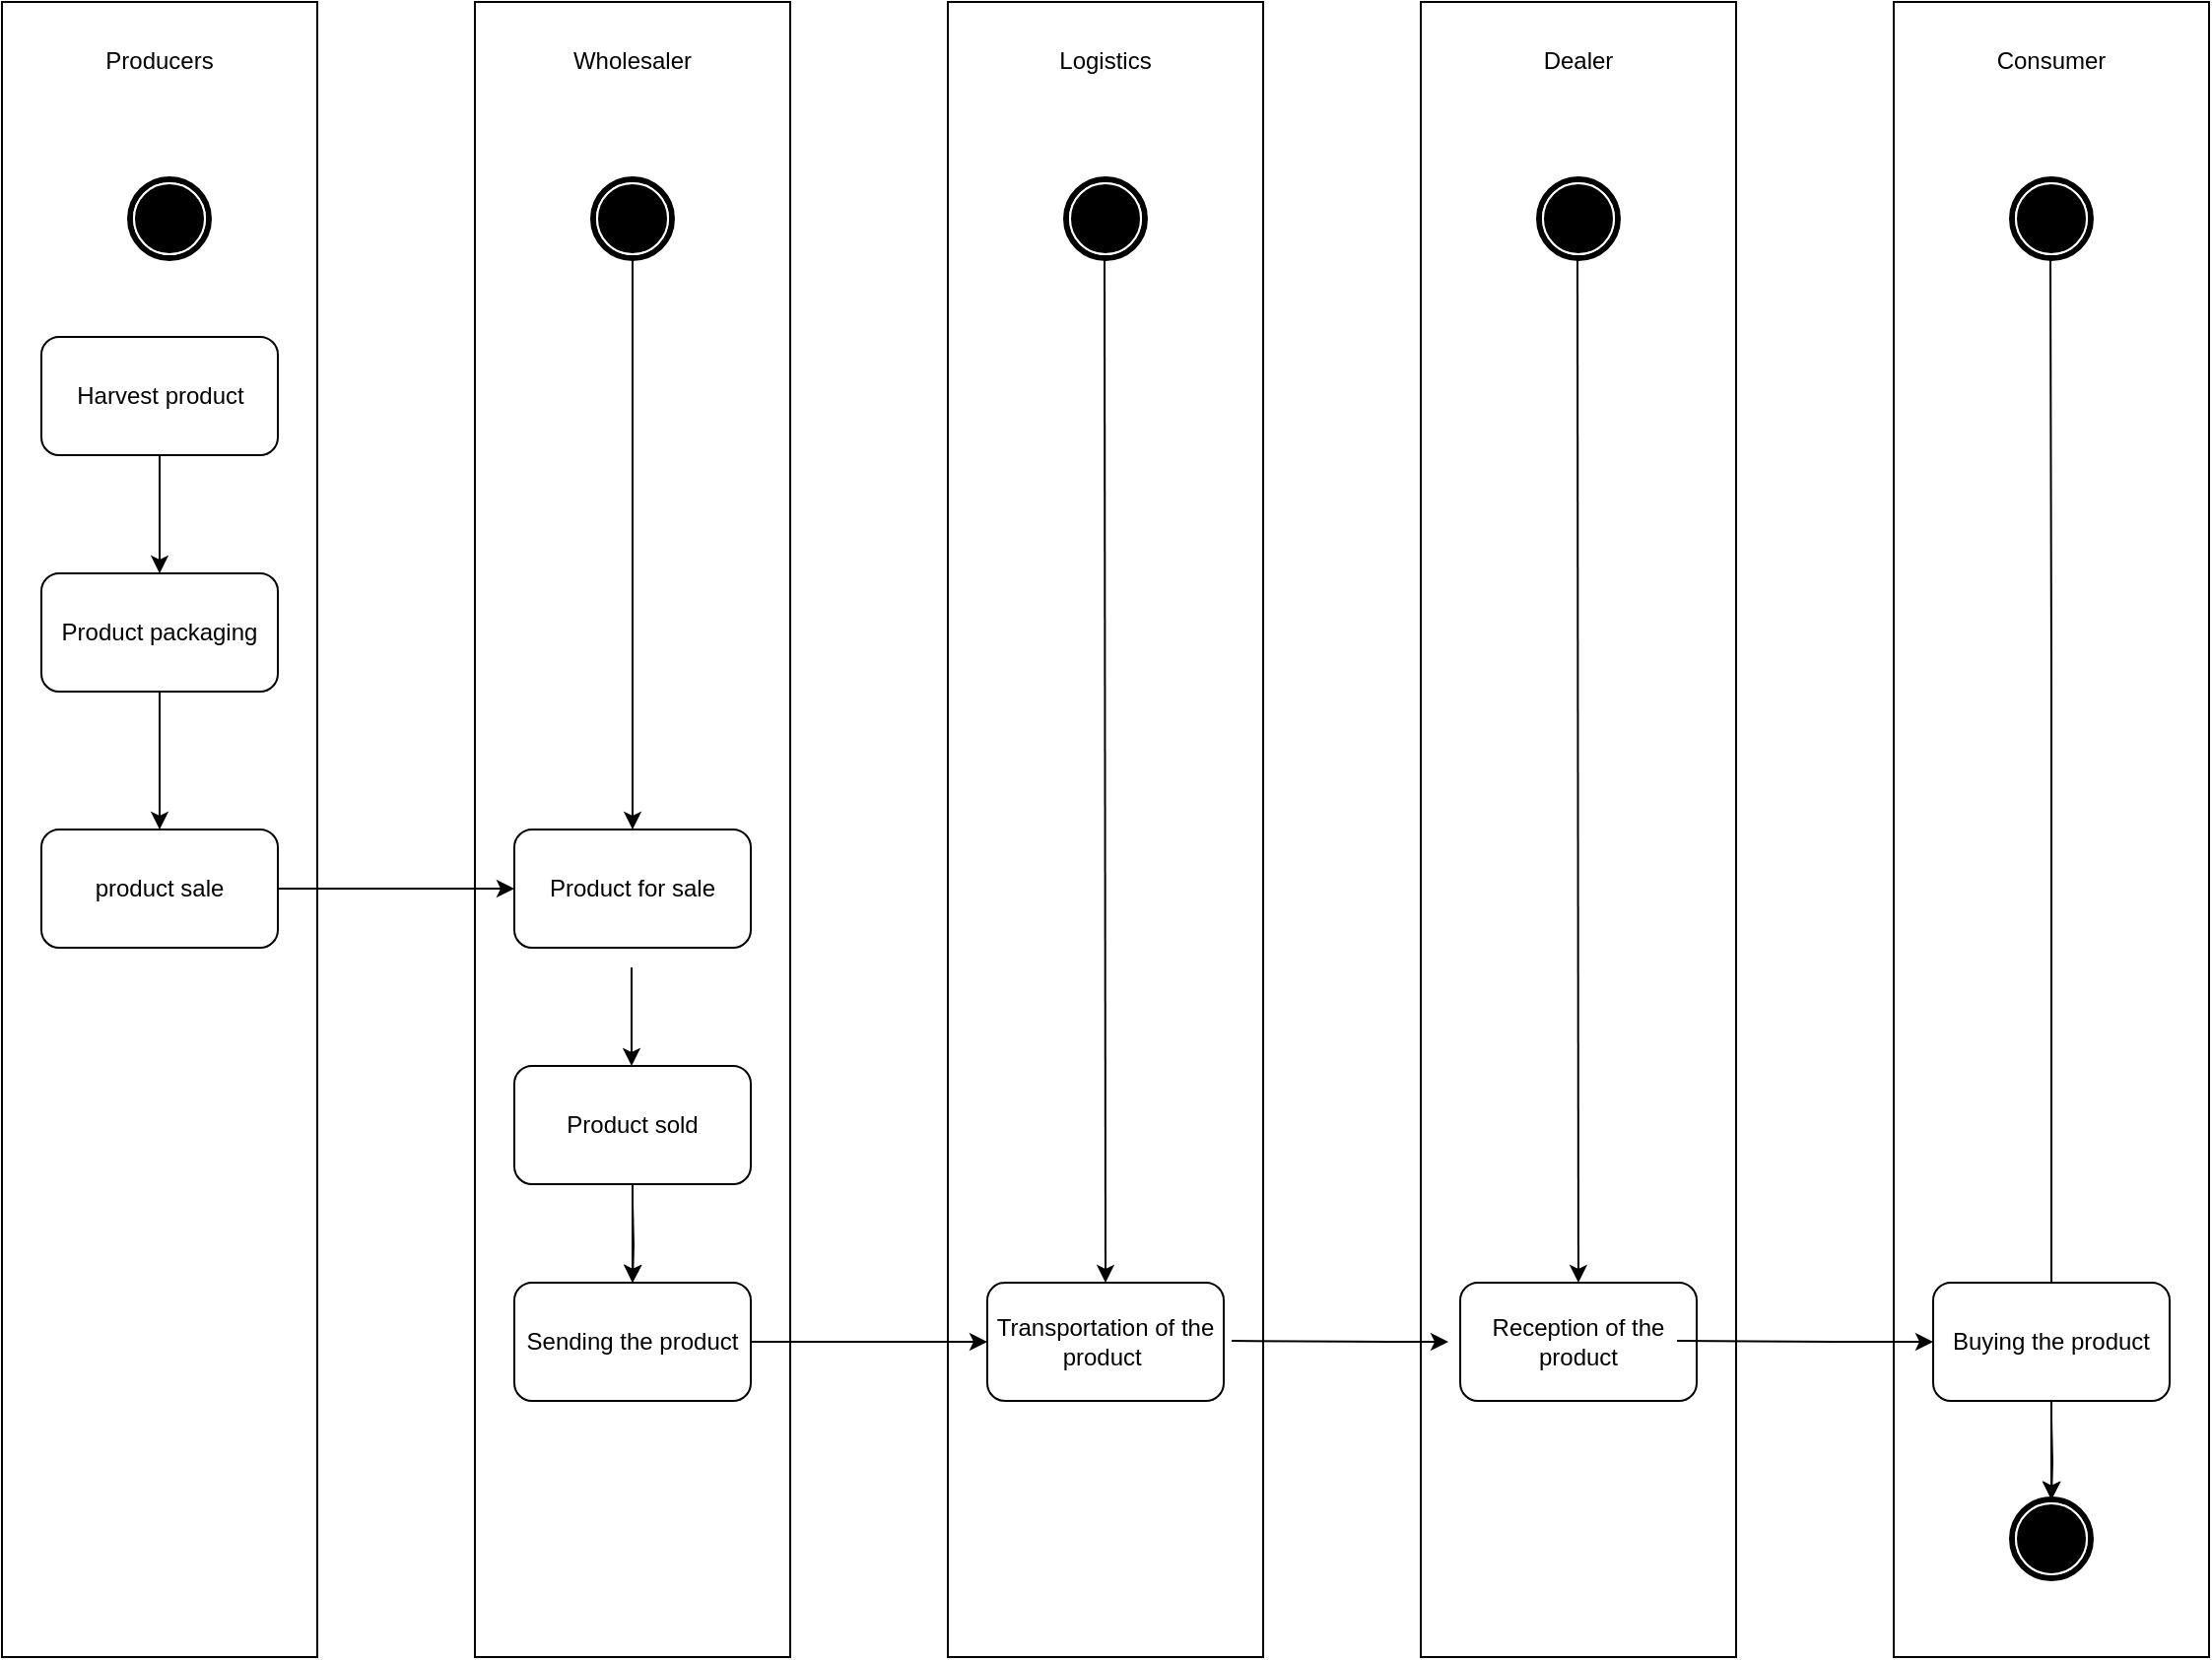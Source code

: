 <mxfile version="13.0.3" type="github">
  <diagram id="-0Z-iGZKRTbD8zX1hJ86" name="Page-1">
    <mxGraphModel dx="2346" dy="744" grid="1" gridSize="10" guides="1" tooltips="1" connect="1" arrows="1" fold="1" page="1" pageScale="1" pageWidth="827" pageHeight="1169" math="0" shadow="0">
      <root>
        <mxCell id="0" />
        <mxCell id="1" parent="0" />
        <mxCell id="g2eO_3g-GpQszgem91Em-1" value="" style="rounded=0;whiteSpace=wrap;html=1;" parent="1" vertex="1">
          <mxGeometry x="-400" y="120" width="160" height="840" as="geometry" />
        </mxCell>
        <mxCell id="g2eO_3g-GpQszgem91Em-3" value="" style="rounded=0;whiteSpace=wrap;html=1;" parent="1" vertex="1">
          <mxGeometry x="-160" y="120" width="160" height="840" as="geometry" />
        </mxCell>
        <mxCell id="g2eO_3g-GpQszgem91Em-4" value="" style="rounded=0;whiteSpace=wrap;html=1;" parent="1" vertex="1">
          <mxGeometry x="80" y="120" width="160" height="840" as="geometry" />
        </mxCell>
        <mxCell id="g2eO_3g-GpQszgem91Em-7" value="" style="shape=mxgraph.bpmn.shape;html=1;verticalLabelPosition=bottom;labelBackgroundColor=#ffffff;verticalAlign=top;align=center;perimeter=ellipsePerimeter;outlineConnect=0;outline=end;symbol=terminate;" parent="1" vertex="1">
          <mxGeometry x="-335" y="210" width="40" height="40" as="geometry" />
        </mxCell>
        <mxCell id="g2eO_3g-GpQszgem91Em-8" value="" style="rounded=1;whiteSpace=wrap;html=1;" parent="1" vertex="1">
          <mxGeometry x="-380" y="290" width="120" height="60" as="geometry" />
        </mxCell>
        <mxCell id="g2eO_3g-GpQszgem91Em-16" value="" style="shape=mxgraph.bpmn.shape;html=1;verticalLabelPosition=bottom;labelBackgroundColor=#ffffff;verticalAlign=top;align=center;perimeter=ellipsePerimeter;outlineConnect=0;outline=end;symbol=terminate;" parent="1" vertex="1">
          <mxGeometry x="-100" y="210" width="40" height="40" as="geometry" />
        </mxCell>
        <mxCell id="g2eO_3g-GpQszgem91Em-17" value="" style="shape=mxgraph.bpmn.shape;html=1;verticalLabelPosition=bottom;labelBackgroundColor=#ffffff;verticalAlign=top;align=center;perimeter=ellipsePerimeter;outlineConnect=0;outline=end;symbol=terminate;" parent="1" vertex="1">
          <mxGeometry x="140" y="210" width="40" height="40" as="geometry" />
        </mxCell>
        <mxCell id="g2eO_3g-GpQszgem91Em-18" value="" style="rounded=0;whiteSpace=wrap;html=1;" parent="1" vertex="1">
          <mxGeometry x="320" y="120" width="160" height="840" as="geometry" />
        </mxCell>
        <mxCell id="g2eO_3g-GpQszgem91Em-19" value="" style="shape=mxgraph.bpmn.shape;html=1;verticalLabelPosition=bottom;labelBackgroundColor=#ffffff;verticalAlign=top;align=center;perimeter=ellipsePerimeter;outlineConnect=0;outline=end;symbol=terminate;" parent="1" vertex="1">
          <mxGeometry x="380" y="210" width="40" height="40" as="geometry" />
        </mxCell>
        <mxCell id="g2eO_3g-GpQszgem91Em-20" value="Harvest product" style="text;html=1;strokeColor=none;fillColor=none;align=center;verticalAlign=middle;whiteSpace=wrap;rounded=0;" parent="1" vertex="1">
          <mxGeometry x="-372.5" y="310" width="105" height="20" as="geometry" />
        </mxCell>
        <mxCell id="g2eO_3g-GpQszgem91Em-22" value="Product packaging" style="rounded=1;whiteSpace=wrap;html=1;" parent="1" vertex="1">
          <mxGeometry x="-380" y="410" width="120" height="60" as="geometry" />
        </mxCell>
        <mxCell id="g2eO_3g-GpQszgem91Em-23" value="product sale" style="rounded=1;whiteSpace=wrap;html=1;" parent="1" vertex="1">
          <mxGeometry x="-380" y="540" width="120" height="60" as="geometry" />
        </mxCell>
        <mxCell id="g2eO_3g-GpQszgem91Em-28" value="Producers" style="text;html=1;strokeColor=none;fillColor=none;align=center;verticalAlign=middle;whiteSpace=wrap;rounded=0;" parent="1" vertex="1">
          <mxGeometry x="-340" y="140" width="40" height="20" as="geometry" />
        </mxCell>
        <mxCell id="g2eO_3g-GpQszgem91Em-33" value="" style="rounded=0;whiteSpace=wrap;html=1;" parent="1" vertex="1">
          <mxGeometry x="560" y="120" width="160" height="840" as="geometry" />
        </mxCell>
        <mxCell id="g2eO_3g-GpQszgem91Em-34" value="" style="shape=mxgraph.bpmn.shape;html=1;verticalLabelPosition=bottom;labelBackgroundColor=#ffffff;verticalAlign=top;align=center;perimeter=ellipsePerimeter;outlineConnect=0;outline=end;symbol=terminate;" parent="1" vertex="1">
          <mxGeometry x="620" y="210" width="40" height="40" as="geometry" />
        </mxCell>
        <mxCell id="g2eO_3g-GpQszgem91Em-35" value="Dealer" style="text;html=1;strokeColor=none;fillColor=none;align=center;verticalAlign=middle;whiteSpace=wrap;rounded=0;" parent="1" vertex="1">
          <mxGeometry x="380" y="140" width="40" height="20" as="geometry" />
        </mxCell>
        <mxCell id="g2eO_3g-GpQszgem91Em-43" value="Wholesaler" style="text;html=1;strokeColor=none;fillColor=none;align=center;verticalAlign=middle;whiteSpace=wrap;rounded=0;" parent="1" vertex="1">
          <mxGeometry x="-100" y="140" width="40" height="20" as="geometry" />
        </mxCell>
        <mxCell id="g2eO_3g-GpQszgem91Em-46" value="Logistics" style="text;html=1;strokeColor=none;fillColor=none;align=center;verticalAlign=middle;whiteSpace=wrap;rounded=0;" parent="1" vertex="1">
          <mxGeometry x="140" y="140" width="40" height="20" as="geometry" />
        </mxCell>
        <mxCell id="g2eO_3g-GpQszgem91Em-47" value="Consumer" style="text;html=1;strokeColor=none;fillColor=none;align=center;verticalAlign=middle;whiteSpace=wrap;rounded=0;" parent="1" vertex="1">
          <mxGeometry x="620" y="140" width="40" height="20" as="geometry" />
        </mxCell>
        <mxCell id="g2eO_3g-GpQszgem91Em-48" value="" style="endArrow=classic;html=1;entryX=0.5;entryY=0;entryDx=0;entryDy=0;exitX=0.5;exitY=1;exitDx=0;exitDy=0;" parent="1" source="g2eO_3g-GpQszgem91Em-8" target="g2eO_3g-GpQszgem91Em-22" edge="1">
          <mxGeometry width="50" height="50" relative="1" as="geometry">
            <mxPoint x="-80" y="350" as="sourcePoint" />
            <mxPoint x="-30" y="350" as="targetPoint" />
            <Array as="points" />
          </mxGeometry>
        </mxCell>
        <mxCell id="g2eO_3g-GpQszgem91Em-49" value="" style="endArrow=classic;html=1;" parent="1" source="g2eO_3g-GpQszgem91Em-22" target="g2eO_3g-GpQszgem91Em-23" edge="1">
          <mxGeometry width="50" height="50" relative="1" as="geometry">
            <mxPoint x="-60" y="500" as="sourcePoint" />
            <mxPoint x="-60" y="480" as="targetPoint" />
          </mxGeometry>
        </mxCell>
        <mxCell id="g2eO_3g-GpQszgem91Em-50" value="" style="endArrow=classic;html=1;exitX=0.5;exitY=1;exitDx=0;exitDy=0;entryX=0.5;entryY=0;entryDx=0;entryDy=0;" parent="1" source="g2eO_3g-GpQszgem91Em-16" target="g2eO_3g-GpQszgem91Em-51" edge="1">
          <mxGeometry width="50" height="50" relative="1" as="geometry">
            <mxPoint x="-100" y="430" as="sourcePoint" />
            <mxPoint x="-80" y="530" as="targetPoint" />
          </mxGeometry>
        </mxCell>
        <mxCell id="g2eO_3g-GpQszgem91Em-51" value="Product for sale" style="rounded=1;whiteSpace=wrap;html=1;" parent="1" vertex="1">
          <mxGeometry x="-140" y="540" width="120" height="60" as="geometry" />
        </mxCell>
        <mxCell id="g2eO_3g-GpQszgem91Em-52" value="" style="endArrow=classic;html=1;exitX=1;exitY=0.5;exitDx=0;exitDy=0;" parent="1" source="g2eO_3g-GpQszgem91Em-23" edge="1">
          <mxGeometry width="50" height="50" relative="1" as="geometry">
            <mxPoint x="-250" y="569.5" as="sourcePoint" />
            <mxPoint x="-140" y="570" as="targetPoint" />
          </mxGeometry>
        </mxCell>
        <mxCell id="g2eO_3g-GpQszgem91Em-71" value="" style="edgeStyle=orthogonalEdgeStyle;rounded=0;orthogonalLoop=1;jettySize=auto;html=1;" parent="1" target="g2eO_3g-GpQszgem91Em-68" edge="1">
          <mxGeometry relative="1" as="geometry">
            <mxPoint x="-80" y="730" as="sourcePoint" />
          </mxGeometry>
        </mxCell>
        <mxCell id="g2eO_3g-GpQszgem91Em-53" value="Product sold" style="rounded=1;whiteSpace=wrap;html=1;" parent="1" vertex="1">
          <mxGeometry x="-140" y="660" width="120" height="60" as="geometry" />
        </mxCell>
        <mxCell id="g2eO_3g-GpQszgem91Em-55" value="" style="endArrow=classic;html=1;exitX=0.5;exitY=1;exitDx=0;exitDy=0;entryX=0.5;entryY=0;entryDx=0;entryDy=0;" parent="1" target="g2eO_3g-GpQszgem91Em-56" edge="1">
          <mxGeometry width="50" height="50" relative="1" as="geometry">
            <mxPoint x="159.5" y="250" as="sourcePoint" />
            <mxPoint x="160" y="650" as="targetPoint" />
          </mxGeometry>
        </mxCell>
        <mxCell id="g2eO_3g-GpQszgem91Em-56" value="Transportation of the product&amp;nbsp;" style="rounded=1;whiteSpace=wrap;html=1;" parent="1" vertex="1">
          <mxGeometry x="100" y="770" width="120" height="60" as="geometry" />
        </mxCell>
        <mxCell id="g2eO_3g-GpQszgem91Em-57" value="" style="endArrow=classic;html=1;exitX=1;exitY=0.5;exitDx=0;exitDy=0;entryX=0;entryY=0.5;entryDx=0;entryDy=0;" parent="1" source="g2eO_3g-GpQszgem91Em-68" target="g2eO_3g-GpQszgem91Em-56" edge="1">
          <mxGeometry width="50" height="50" relative="1" as="geometry">
            <mxPoint x="-20" y="689.5" as="sourcePoint" />
            <mxPoint x="100" y="689.5" as="targetPoint" />
          </mxGeometry>
        </mxCell>
        <mxCell id="g2eO_3g-GpQszgem91Em-58" value="Reception of the product" style="rounded=1;whiteSpace=wrap;html=1;" parent="1" vertex="1">
          <mxGeometry x="340" y="770" width="120" height="60" as="geometry" />
        </mxCell>
        <mxCell id="g2eO_3g-GpQszgem91Em-59" value="" style="endArrow=classic;html=1;exitX=1;exitY=0.5;exitDx=0;exitDy=0;" parent="1" edge="1">
          <mxGeometry width="50" height="50" relative="1" as="geometry">
            <mxPoint x="224" y="799.5" as="sourcePoint" />
            <mxPoint x="334" y="800" as="targetPoint" />
            <Array as="points">
              <mxPoint x="294" y="800" />
            </Array>
          </mxGeometry>
        </mxCell>
        <mxCell id="g2eO_3g-GpQszgem91Em-60" value="" style="endArrow=classic;html=1;exitX=0.5;exitY=1;exitDx=0;exitDy=0;" parent="1" target="g2eO_3g-GpQszgem91Em-58" edge="1">
          <mxGeometry width="50" height="50" relative="1" as="geometry">
            <mxPoint x="399.5" y="250" as="sourcePoint" />
            <mxPoint x="400" y="660" as="targetPoint" />
          </mxGeometry>
        </mxCell>
        <mxCell id="g2eO_3g-GpQszgem91Em-61" value="" style="endArrow=classic;html=1;exitX=0.5;exitY=1;exitDx=0;exitDy=0;" parent="1" target="g2eO_3g-GpQszgem91Em-64" edge="1">
          <mxGeometry width="50" height="50" relative="1" as="geometry">
            <mxPoint x="639.5" y="250" as="sourcePoint" />
            <mxPoint x="640" y="660" as="targetPoint" />
            <Array as="points">
              <mxPoint x="640" y="460" />
            </Array>
          </mxGeometry>
        </mxCell>
        <mxCell id="g2eO_3g-GpQszgem91Em-73" value="" style="edgeStyle=orthogonalEdgeStyle;rounded=0;orthogonalLoop=1;jettySize=auto;html=1;" parent="1" target="g2eO_3g-GpQszgem91Em-64" edge="1">
          <mxGeometry relative="1" as="geometry">
            <mxPoint x="640" y="840" as="sourcePoint" />
          </mxGeometry>
        </mxCell>
        <mxCell id="g2eO_3g-GpQszgem91Em-62" value="Buying the product" style="rounded=1;whiteSpace=wrap;html=1;" parent="1" vertex="1">
          <mxGeometry x="580" y="770" width="120" height="60" as="geometry" />
        </mxCell>
        <mxCell id="g2eO_3g-GpQszgem91Em-63" value="" style="endArrow=classic;html=1;" parent="1" edge="1">
          <mxGeometry width="50" height="50" relative="1" as="geometry">
            <mxPoint x="640" y="830" as="sourcePoint" />
            <mxPoint x="640" y="880" as="targetPoint" />
          </mxGeometry>
        </mxCell>
        <mxCell id="g2eO_3g-GpQszgem91Em-64" value="" style="shape=mxgraph.bpmn.shape;html=1;verticalLabelPosition=bottom;labelBackgroundColor=#ffffff;verticalAlign=top;align=center;perimeter=ellipsePerimeter;outlineConnect=0;outline=end;symbol=terminate;" parent="1" vertex="1">
          <mxGeometry x="620" y="880" width="40" height="40" as="geometry" />
        </mxCell>
        <mxCell id="g2eO_3g-GpQszgem91Em-67" value="" style="endArrow=classic;html=1;exitX=1;exitY=0.5;exitDx=0;exitDy=0;entryX=0;entryY=0.5;entryDx=0;entryDy=0;" parent="1" target="g2eO_3g-GpQszgem91Em-62" edge="1">
          <mxGeometry width="50" height="50" relative="1" as="geometry">
            <mxPoint x="450" y="799.5" as="sourcePoint" />
            <mxPoint x="560" y="800" as="targetPoint" />
            <Array as="points">
              <mxPoint x="520" y="800" />
            </Array>
          </mxGeometry>
        </mxCell>
        <mxCell id="g2eO_3g-GpQszgem91Em-68" value="Sending the product" style="rounded=1;whiteSpace=wrap;html=1;" parent="1" vertex="1">
          <mxGeometry x="-140" y="770" width="120" height="60" as="geometry" />
        </mxCell>
        <mxCell id="g2eO_3g-GpQszgem91Em-70" value="" style="endArrow=classic;html=1;" parent="1" edge="1">
          <mxGeometry width="50" height="50" relative="1" as="geometry">
            <mxPoint x="-80" y="720" as="sourcePoint" />
            <mxPoint x="-80" y="770" as="targetPoint" />
          </mxGeometry>
        </mxCell>
        <mxCell id="g2eO_3g-GpQszgem91Em-72" value="" style="endArrow=classic;html=1;" parent="1" edge="1">
          <mxGeometry width="50" height="50" relative="1" as="geometry">
            <mxPoint x="-80.5" y="610" as="sourcePoint" />
            <mxPoint x="-80.5" y="660" as="targetPoint" />
          </mxGeometry>
        </mxCell>
      </root>
    </mxGraphModel>
  </diagram>
</mxfile>
